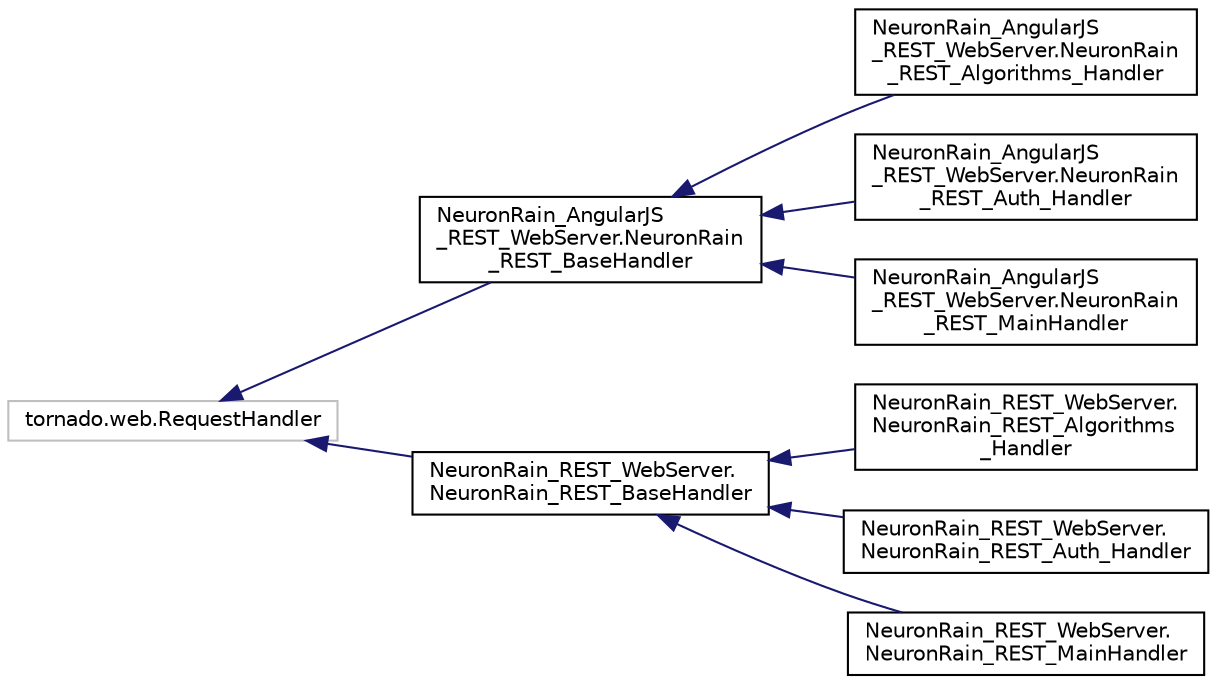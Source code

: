 digraph "Graphical Class Hierarchy"
{
 // LATEX_PDF_SIZE
  edge [fontname="Helvetica",fontsize="10",labelfontname="Helvetica",labelfontsize="10"];
  node [fontname="Helvetica",fontsize="10",shape=record];
  rankdir="LR";
  Node75 [label="tornado.web.RequestHandler",height=0.2,width=0.4,color="grey75", fillcolor="white", style="filled",tooltip=" "];
  Node75 -> Node0 [dir="back",color="midnightblue",fontsize="10",style="solid",fontname="Helvetica"];
  Node0 [label="NeuronRain_AngularJS\l_REST_WebServer.NeuronRain\l_REST_BaseHandler",height=0.2,width=0.4,color="black", fillcolor="white", style="filled",URL="$classNeuronRain__AngularJS__REST__WebServer_1_1NeuronRain__REST__BaseHandler.html",tooltip=" "];
  Node0 -> Node1 [dir="back",color="midnightblue",fontsize="10",style="solid",fontname="Helvetica"];
  Node1 [label="NeuronRain_AngularJS\l_REST_WebServer.NeuronRain\l_REST_Algorithms_Handler",height=0.2,width=0.4,color="black", fillcolor="white", style="filled",URL="$classNeuronRain__AngularJS__REST__WebServer_1_1NeuronRain__REST__Algorithms__Handler.html",tooltip=" "];
  Node0 -> Node2 [dir="back",color="midnightblue",fontsize="10",style="solid",fontname="Helvetica"];
  Node2 [label="NeuronRain_AngularJS\l_REST_WebServer.NeuronRain\l_REST_Auth_Handler",height=0.2,width=0.4,color="black", fillcolor="white", style="filled",URL="$classNeuronRain__AngularJS__REST__WebServer_1_1NeuronRain__REST__Auth__Handler.html",tooltip=" "];
  Node0 -> Node3 [dir="back",color="midnightblue",fontsize="10",style="solid",fontname="Helvetica"];
  Node3 [label="NeuronRain_AngularJS\l_REST_WebServer.NeuronRain\l_REST_MainHandler",height=0.2,width=0.4,color="black", fillcolor="white", style="filled",URL="$classNeuronRain__AngularJS__REST__WebServer_1_1NeuronRain__REST__MainHandler.html",tooltip=" "];
  Node75 -> Node80 [dir="back",color="midnightblue",fontsize="10",style="solid",fontname="Helvetica"];
  Node80 [label="NeuronRain_REST_WebServer.\lNeuronRain_REST_BaseHandler",height=0.2,width=0.4,color="black", fillcolor="white", style="filled",URL="$classNeuronRain__REST__WebServer_1_1NeuronRain__REST__BaseHandler.html",tooltip=" "];
  Node80 -> Node81 [dir="back",color="midnightblue",fontsize="10",style="solid",fontname="Helvetica"];
  Node81 [label="NeuronRain_REST_WebServer.\lNeuronRain_REST_Algorithms\l_Handler",height=0.2,width=0.4,color="black", fillcolor="white", style="filled",URL="$classNeuronRain__REST__WebServer_1_1NeuronRain__REST__Algorithms__Handler.html",tooltip=" "];
  Node80 -> Node82 [dir="back",color="midnightblue",fontsize="10",style="solid",fontname="Helvetica"];
  Node82 [label="NeuronRain_REST_WebServer.\lNeuronRain_REST_Auth_Handler",height=0.2,width=0.4,color="black", fillcolor="white", style="filled",URL="$classNeuronRain__REST__WebServer_1_1NeuronRain__REST__Auth__Handler.html",tooltip=" "];
  Node80 -> Node83 [dir="back",color="midnightblue",fontsize="10",style="solid",fontname="Helvetica"];
  Node83 [label="NeuronRain_REST_WebServer.\lNeuronRain_REST_MainHandler",height=0.2,width=0.4,color="black", fillcolor="white", style="filled",URL="$classNeuronRain__REST__WebServer_1_1NeuronRain__REST__MainHandler.html",tooltip=" "];
}
